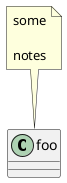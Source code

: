 {
  "sha1": "1vgclfdcbfkef2lpl6fl53pcia7o2on",
  "insertion": {
    "when": "2024-05-30T20:48:19.806Z",
    "user": "plantuml@gmail.com"
  }
}
@startuml
class foo
note top of foo
  some
  
  notes
endnote

@enduml
